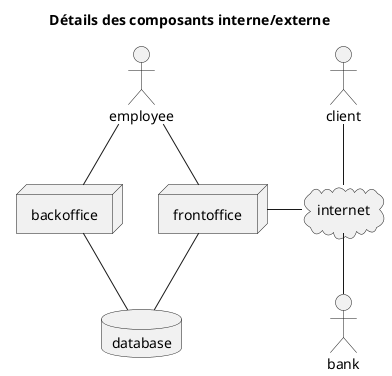 @startuml

title Détails des composants interne/externe

/' = = = = = = = COMPONENT = = = = = = = '/

actor client
actor employee
actor bank

cloud internet

node frontoffice
node backoffice

database database

/' = = = = = = = RELATION = = = = = = = '/

client -down- internet
bank -up- internet
internet -left- frontoffice
employee -down- frontoffice
employee - backoffice

frontoffice -down- database
database -up- backoffice

@enduml
